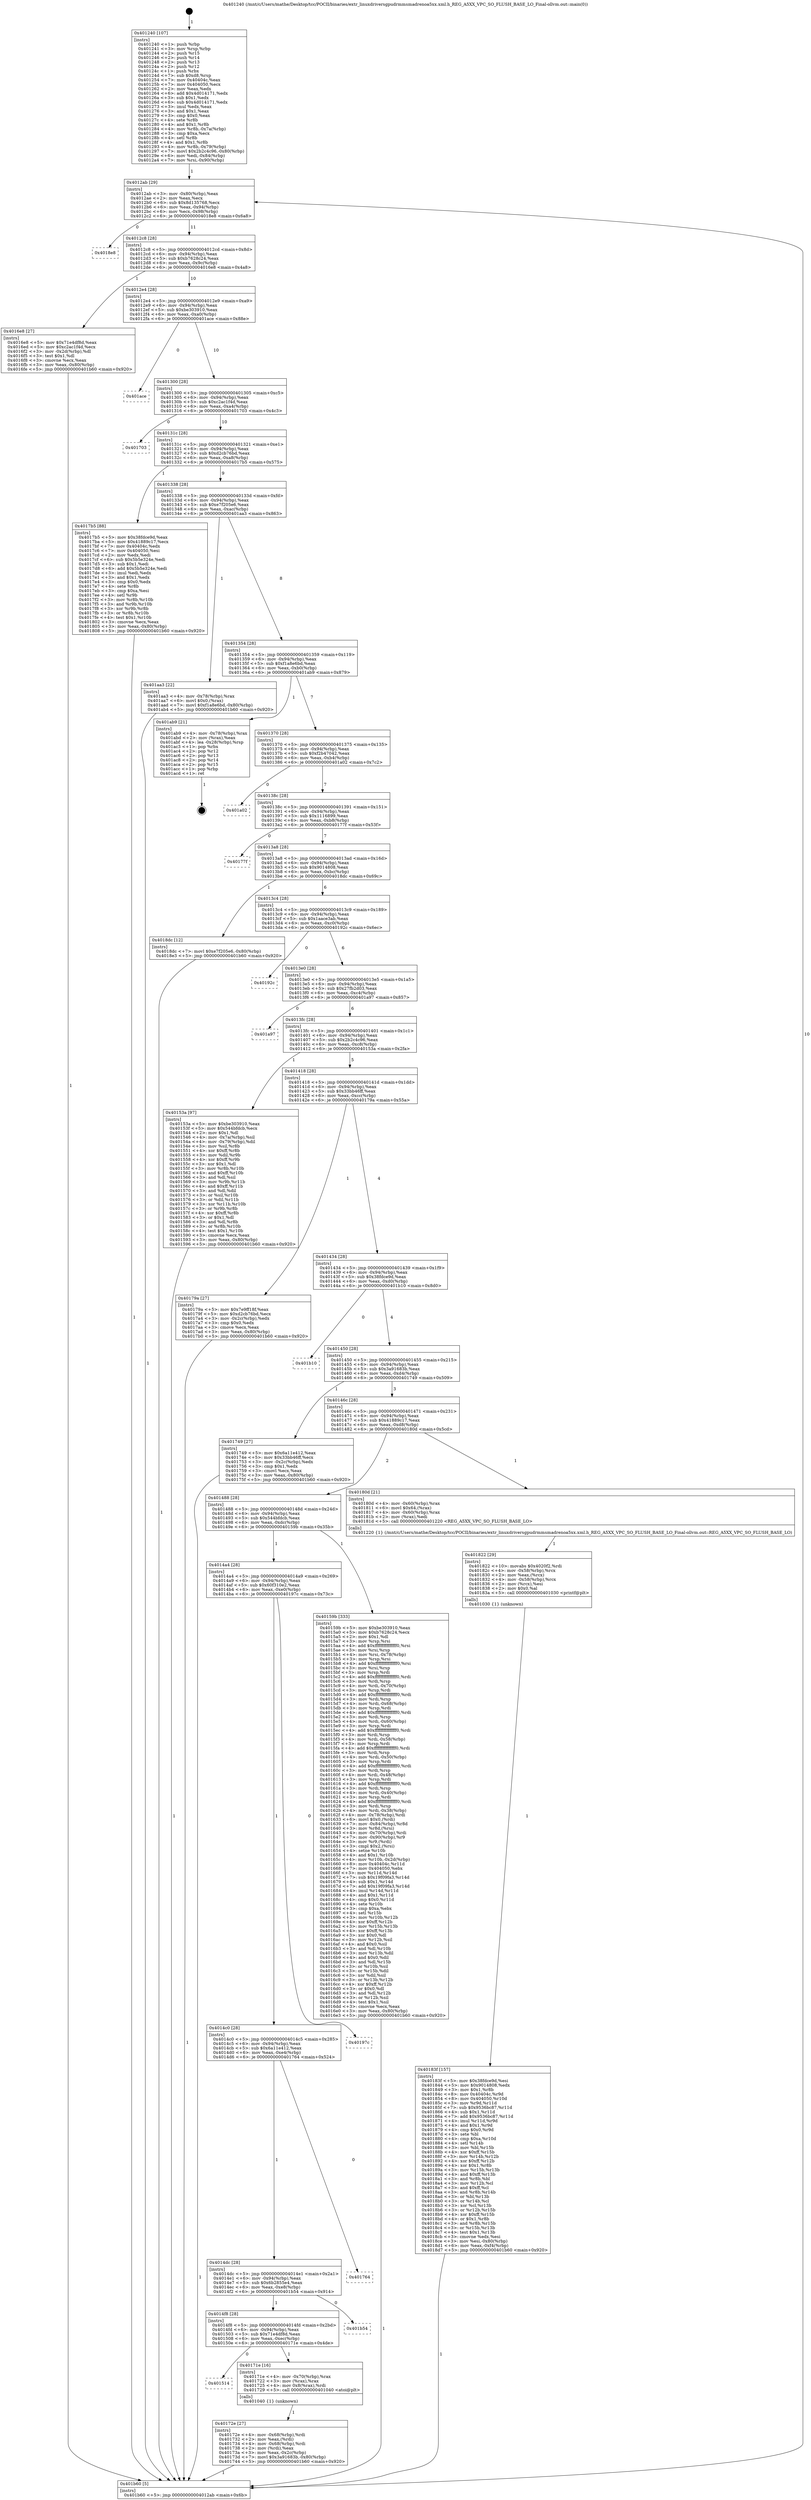 digraph "0x401240" {
  label = "0x401240 (/mnt/c/Users/mathe/Desktop/tcc/POCII/binaries/extr_linuxdriversgpudrmmsmadrenoa5xx.xml.h_REG_A5XX_VPC_SO_FLUSH_BASE_LO_Final-ollvm.out::main(0))"
  labelloc = "t"
  node[shape=record]

  Entry [label="",width=0.3,height=0.3,shape=circle,fillcolor=black,style=filled]
  "0x4012ab" [label="{
     0x4012ab [29]\l
     | [instrs]\l
     &nbsp;&nbsp;0x4012ab \<+3\>: mov -0x80(%rbp),%eax\l
     &nbsp;&nbsp;0x4012ae \<+2\>: mov %eax,%ecx\l
     &nbsp;&nbsp;0x4012b0 \<+6\>: sub $0x8d135768,%ecx\l
     &nbsp;&nbsp;0x4012b6 \<+6\>: mov %eax,-0x94(%rbp)\l
     &nbsp;&nbsp;0x4012bc \<+6\>: mov %ecx,-0x98(%rbp)\l
     &nbsp;&nbsp;0x4012c2 \<+6\>: je 00000000004018e8 \<main+0x6a8\>\l
  }"]
  "0x4018e8" [label="{
     0x4018e8\l
  }", style=dashed]
  "0x4012c8" [label="{
     0x4012c8 [28]\l
     | [instrs]\l
     &nbsp;&nbsp;0x4012c8 \<+5\>: jmp 00000000004012cd \<main+0x8d\>\l
     &nbsp;&nbsp;0x4012cd \<+6\>: mov -0x94(%rbp),%eax\l
     &nbsp;&nbsp;0x4012d3 \<+5\>: sub $0xb7628c24,%eax\l
     &nbsp;&nbsp;0x4012d8 \<+6\>: mov %eax,-0x9c(%rbp)\l
     &nbsp;&nbsp;0x4012de \<+6\>: je 00000000004016e8 \<main+0x4a8\>\l
  }"]
  Exit [label="",width=0.3,height=0.3,shape=circle,fillcolor=black,style=filled,peripheries=2]
  "0x4016e8" [label="{
     0x4016e8 [27]\l
     | [instrs]\l
     &nbsp;&nbsp;0x4016e8 \<+5\>: mov $0x71e4df8d,%eax\l
     &nbsp;&nbsp;0x4016ed \<+5\>: mov $0xc2ac1f4d,%ecx\l
     &nbsp;&nbsp;0x4016f2 \<+3\>: mov -0x2d(%rbp),%dl\l
     &nbsp;&nbsp;0x4016f5 \<+3\>: test $0x1,%dl\l
     &nbsp;&nbsp;0x4016f8 \<+3\>: cmovne %ecx,%eax\l
     &nbsp;&nbsp;0x4016fb \<+3\>: mov %eax,-0x80(%rbp)\l
     &nbsp;&nbsp;0x4016fe \<+5\>: jmp 0000000000401b60 \<main+0x920\>\l
  }"]
  "0x4012e4" [label="{
     0x4012e4 [28]\l
     | [instrs]\l
     &nbsp;&nbsp;0x4012e4 \<+5\>: jmp 00000000004012e9 \<main+0xa9\>\l
     &nbsp;&nbsp;0x4012e9 \<+6\>: mov -0x94(%rbp),%eax\l
     &nbsp;&nbsp;0x4012ef \<+5\>: sub $0xbe303910,%eax\l
     &nbsp;&nbsp;0x4012f4 \<+6\>: mov %eax,-0xa0(%rbp)\l
     &nbsp;&nbsp;0x4012fa \<+6\>: je 0000000000401ace \<main+0x88e\>\l
  }"]
  "0x40183f" [label="{
     0x40183f [157]\l
     | [instrs]\l
     &nbsp;&nbsp;0x40183f \<+5\>: mov $0x38fdce9d,%esi\l
     &nbsp;&nbsp;0x401844 \<+5\>: mov $0x9014808,%edx\l
     &nbsp;&nbsp;0x401849 \<+3\>: mov $0x1,%r8b\l
     &nbsp;&nbsp;0x40184c \<+8\>: mov 0x40404c,%r9d\l
     &nbsp;&nbsp;0x401854 \<+8\>: mov 0x404050,%r10d\l
     &nbsp;&nbsp;0x40185c \<+3\>: mov %r9d,%r11d\l
     &nbsp;&nbsp;0x40185f \<+7\>: sub $0x9536bc87,%r11d\l
     &nbsp;&nbsp;0x401866 \<+4\>: sub $0x1,%r11d\l
     &nbsp;&nbsp;0x40186a \<+7\>: add $0x9536bc87,%r11d\l
     &nbsp;&nbsp;0x401871 \<+4\>: imul %r11d,%r9d\l
     &nbsp;&nbsp;0x401875 \<+4\>: and $0x1,%r9d\l
     &nbsp;&nbsp;0x401879 \<+4\>: cmp $0x0,%r9d\l
     &nbsp;&nbsp;0x40187d \<+3\>: sete %bl\l
     &nbsp;&nbsp;0x401880 \<+4\>: cmp $0xa,%r10d\l
     &nbsp;&nbsp;0x401884 \<+4\>: setl %r14b\l
     &nbsp;&nbsp;0x401888 \<+3\>: mov %bl,%r15b\l
     &nbsp;&nbsp;0x40188b \<+4\>: xor $0xff,%r15b\l
     &nbsp;&nbsp;0x40188f \<+3\>: mov %r14b,%r12b\l
     &nbsp;&nbsp;0x401892 \<+4\>: xor $0xff,%r12b\l
     &nbsp;&nbsp;0x401896 \<+4\>: xor $0x1,%r8b\l
     &nbsp;&nbsp;0x40189a \<+3\>: mov %r15b,%r13b\l
     &nbsp;&nbsp;0x40189d \<+4\>: and $0xff,%r13b\l
     &nbsp;&nbsp;0x4018a1 \<+3\>: and %r8b,%bl\l
     &nbsp;&nbsp;0x4018a4 \<+3\>: mov %r12b,%cl\l
     &nbsp;&nbsp;0x4018a7 \<+3\>: and $0xff,%cl\l
     &nbsp;&nbsp;0x4018aa \<+3\>: and %r8b,%r14b\l
     &nbsp;&nbsp;0x4018ad \<+3\>: or %bl,%r13b\l
     &nbsp;&nbsp;0x4018b0 \<+3\>: or %r14b,%cl\l
     &nbsp;&nbsp;0x4018b3 \<+3\>: xor %cl,%r13b\l
     &nbsp;&nbsp;0x4018b6 \<+3\>: or %r12b,%r15b\l
     &nbsp;&nbsp;0x4018b9 \<+4\>: xor $0xff,%r15b\l
     &nbsp;&nbsp;0x4018bd \<+4\>: or $0x1,%r8b\l
     &nbsp;&nbsp;0x4018c1 \<+3\>: and %r8b,%r15b\l
     &nbsp;&nbsp;0x4018c4 \<+3\>: or %r15b,%r13b\l
     &nbsp;&nbsp;0x4018c7 \<+4\>: test $0x1,%r13b\l
     &nbsp;&nbsp;0x4018cb \<+3\>: cmovne %edx,%esi\l
     &nbsp;&nbsp;0x4018ce \<+3\>: mov %esi,-0x80(%rbp)\l
     &nbsp;&nbsp;0x4018d1 \<+6\>: mov %eax,-0xf4(%rbp)\l
     &nbsp;&nbsp;0x4018d7 \<+5\>: jmp 0000000000401b60 \<main+0x920\>\l
  }"]
  "0x401ace" [label="{
     0x401ace\l
  }", style=dashed]
  "0x401300" [label="{
     0x401300 [28]\l
     | [instrs]\l
     &nbsp;&nbsp;0x401300 \<+5\>: jmp 0000000000401305 \<main+0xc5\>\l
     &nbsp;&nbsp;0x401305 \<+6\>: mov -0x94(%rbp),%eax\l
     &nbsp;&nbsp;0x40130b \<+5\>: sub $0xc2ac1f4d,%eax\l
     &nbsp;&nbsp;0x401310 \<+6\>: mov %eax,-0xa4(%rbp)\l
     &nbsp;&nbsp;0x401316 \<+6\>: je 0000000000401703 \<main+0x4c3\>\l
  }"]
  "0x401822" [label="{
     0x401822 [29]\l
     | [instrs]\l
     &nbsp;&nbsp;0x401822 \<+10\>: movabs $0x4020f2,%rdi\l
     &nbsp;&nbsp;0x40182c \<+4\>: mov -0x58(%rbp),%rcx\l
     &nbsp;&nbsp;0x401830 \<+2\>: mov %eax,(%rcx)\l
     &nbsp;&nbsp;0x401832 \<+4\>: mov -0x58(%rbp),%rcx\l
     &nbsp;&nbsp;0x401836 \<+2\>: mov (%rcx),%esi\l
     &nbsp;&nbsp;0x401838 \<+2\>: mov $0x0,%al\l
     &nbsp;&nbsp;0x40183a \<+5\>: call 0000000000401030 \<printf@plt\>\l
     | [calls]\l
     &nbsp;&nbsp;0x401030 \{1\} (unknown)\l
  }"]
  "0x401703" [label="{
     0x401703\l
  }", style=dashed]
  "0x40131c" [label="{
     0x40131c [28]\l
     | [instrs]\l
     &nbsp;&nbsp;0x40131c \<+5\>: jmp 0000000000401321 \<main+0xe1\>\l
     &nbsp;&nbsp;0x401321 \<+6\>: mov -0x94(%rbp),%eax\l
     &nbsp;&nbsp;0x401327 \<+5\>: sub $0xd2cb76bd,%eax\l
     &nbsp;&nbsp;0x40132c \<+6\>: mov %eax,-0xa8(%rbp)\l
     &nbsp;&nbsp;0x401332 \<+6\>: je 00000000004017b5 \<main+0x575\>\l
  }"]
  "0x40172e" [label="{
     0x40172e [27]\l
     | [instrs]\l
     &nbsp;&nbsp;0x40172e \<+4\>: mov -0x68(%rbp),%rdi\l
     &nbsp;&nbsp;0x401732 \<+2\>: mov %eax,(%rdi)\l
     &nbsp;&nbsp;0x401734 \<+4\>: mov -0x68(%rbp),%rdi\l
     &nbsp;&nbsp;0x401738 \<+2\>: mov (%rdi),%eax\l
     &nbsp;&nbsp;0x40173a \<+3\>: mov %eax,-0x2c(%rbp)\l
     &nbsp;&nbsp;0x40173d \<+7\>: movl $0x3a91683b,-0x80(%rbp)\l
     &nbsp;&nbsp;0x401744 \<+5\>: jmp 0000000000401b60 \<main+0x920\>\l
  }"]
  "0x4017b5" [label="{
     0x4017b5 [88]\l
     | [instrs]\l
     &nbsp;&nbsp;0x4017b5 \<+5\>: mov $0x38fdce9d,%eax\l
     &nbsp;&nbsp;0x4017ba \<+5\>: mov $0x41889c17,%ecx\l
     &nbsp;&nbsp;0x4017bf \<+7\>: mov 0x40404c,%edx\l
     &nbsp;&nbsp;0x4017c6 \<+7\>: mov 0x404050,%esi\l
     &nbsp;&nbsp;0x4017cd \<+2\>: mov %edx,%edi\l
     &nbsp;&nbsp;0x4017cf \<+6\>: sub $0x5b5e324e,%edi\l
     &nbsp;&nbsp;0x4017d5 \<+3\>: sub $0x1,%edi\l
     &nbsp;&nbsp;0x4017d8 \<+6\>: add $0x5b5e324e,%edi\l
     &nbsp;&nbsp;0x4017de \<+3\>: imul %edi,%edx\l
     &nbsp;&nbsp;0x4017e1 \<+3\>: and $0x1,%edx\l
     &nbsp;&nbsp;0x4017e4 \<+3\>: cmp $0x0,%edx\l
     &nbsp;&nbsp;0x4017e7 \<+4\>: sete %r8b\l
     &nbsp;&nbsp;0x4017eb \<+3\>: cmp $0xa,%esi\l
     &nbsp;&nbsp;0x4017ee \<+4\>: setl %r9b\l
     &nbsp;&nbsp;0x4017f2 \<+3\>: mov %r8b,%r10b\l
     &nbsp;&nbsp;0x4017f5 \<+3\>: and %r9b,%r10b\l
     &nbsp;&nbsp;0x4017f8 \<+3\>: xor %r9b,%r8b\l
     &nbsp;&nbsp;0x4017fb \<+3\>: or %r8b,%r10b\l
     &nbsp;&nbsp;0x4017fe \<+4\>: test $0x1,%r10b\l
     &nbsp;&nbsp;0x401802 \<+3\>: cmovne %ecx,%eax\l
     &nbsp;&nbsp;0x401805 \<+3\>: mov %eax,-0x80(%rbp)\l
     &nbsp;&nbsp;0x401808 \<+5\>: jmp 0000000000401b60 \<main+0x920\>\l
  }"]
  "0x401338" [label="{
     0x401338 [28]\l
     | [instrs]\l
     &nbsp;&nbsp;0x401338 \<+5\>: jmp 000000000040133d \<main+0xfd\>\l
     &nbsp;&nbsp;0x40133d \<+6\>: mov -0x94(%rbp),%eax\l
     &nbsp;&nbsp;0x401343 \<+5\>: sub $0xe7f205e6,%eax\l
     &nbsp;&nbsp;0x401348 \<+6\>: mov %eax,-0xac(%rbp)\l
     &nbsp;&nbsp;0x40134e \<+6\>: je 0000000000401aa3 \<main+0x863\>\l
  }"]
  "0x401514" [label="{
     0x401514\l
  }", style=dashed]
  "0x401aa3" [label="{
     0x401aa3 [22]\l
     | [instrs]\l
     &nbsp;&nbsp;0x401aa3 \<+4\>: mov -0x78(%rbp),%rax\l
     &nbsp;&nbsp;0x401aa7 \<+6\>: movl $0x0,(%rax)\l
     &nbsp;&nbsp;0x401aad \<+7\>: movl $0xf1a8e6bd,-0x80(%rbp)\l
     &nbsp;&nbsp;0x401ab4 \<+5\>: jmp 0000000000401b60 \<main+0x920\>\l
  }"]
  "0x401354" [label="{
     0x401354 [28]\l
     | [instrs]\l
     &nbsp;&nbsp;0x401354 \<+5\>: jmp 0000000000401359 \<main+0x119\>\l
     &nbsp;&nbsp;0x401359 \<+6\>: mov -0x94(%rbp),%eax\l
     &nbsp;&nbsp;0x40135f \<+5\>: sub $0xf1a8e6bd,%eax\l
     &nbsp;&nbsp;0x401364 \<+6\>: mov %eax,-0xb0(%rbp)\l
     &nbsp;&nbsp;0x40136a \<+6\>: je 0000000000401ab9 \<main+0x879\>\l
  }"]
  "0x40171e" [label="{
     0x40171e [16]\l
     | [instrs]\l
     &nbsp;&nbsp;0x40171e \<+4\>: mov -0x70(%rbp),%rax\l
     &nbsp;&nbsp;0x401722 \<+3\>: mov (%rax),%rax\l
     &nbsp;&nbsp;0x401725 \<+4\>: mov 0x8(%rax),%rdi\l
     &nbsp;&nbsp;0x401729 \<+5\>: call 0000000000401040 \<atoi@plt\>\l
     | [calls]\l
     &nbsp;&nbsp;0x401040 \{1\} (unknown)\l
  }"]
  "0x401ab9" [label="{
     0x401ab9 [21]\l
     | [instrs]\l
     &nbsp;&nbsp;0x401ab9 \<+4\>: mov -0x78(%rbp),%rax\l
     &nbsp;&nbsp;0x401abd \<+2\>: mov (%rax),%eax\l
     &nbsp;&nbsp;0x401abf \<+4\>: lea -0x28(%rbp),%rsp\l
     &nbsp;&nbsp;0x401ac3 \<+1\>: pop %rbx\l
     &nbsp;&nbsp;0x401ac4 \<+2\>: pop %r12\l
     &nbsp;&nbsp;0x401ac6 \<+2\>: pop %r13\l
     &nbsp;&nbsp;0x401ac8 \<+2\>: pop %r14\l
     &nbsp;&nbsp;0x401aca \<+2\>: pop %r15\l
     &nbsp;&nbsp;0x401acc \<+1\>: pop %rbp\l
     &nbsp;&nbsp;0x401acd \<+1\>: ret\l
  }"]
  "0x401370" [label="{
     0x401370 [28]\l
     | [instrs]\l
     &nbsp;&nbsp;0x401370 \<+5\>: jmp 0000000000401375 \<main+0x135\>\l
     &nbsp;&nbsp;0x401375 \<+6\>: mov -0x94(%rbp),%eax\l
     &nbsp;&nbsp;0x40137b \<+5\>: sub $0xf2b47042,%eax\l
     &nbsp;&nbsp;0x401380 \<+6\>: mov %eax,-0xb4(%rbp)\l
     &nbsp;&nbsp;0x401386 \<+6\>: je 0000000000401a02 \<main+0x7c2\>\l
  }"]
  "0x4014f8" [label="{
     0x4014f8 [28]\l
     | [instrs]\l
     &nbsp;&nbsp;0x4014f8 \<+5\>: jmp 00000000004014fd \<main+0x2bd\>\l
     &nbsp;&nbsp;0x4014fd \<+6\>: mov -0x94(%rbp),%eax\l
     &nbsp;&nbsp;0x401503 \<+5\>: sub $0x71e4df8d,%eax\l
     &nbsp;&nbsp;0x401508 \<+6\>: mov %eax,-0xec(%rbp)\l
     &nbsp;&nbsp;0x40150e \<+6\>: je 000000000040171e \<main+0x4de\>\l
  }"]
  "0x401a02" [label="{
     0x401a02\l
  }", style=dashed]
  "0x40138c" [label="{
     0x40138c [28]\l
     | [instrs]\l
     &nbsp;&nbsp;0x40138c \<+5\>: jmp 0000000000401391 \<main+0x151\>\l
     &nbsp;&nbsp;0x401391 \<+6\>: mov -0x94(%rbp),%eax\l
     &nbsp;&nbsp;0x401397 \<+5\>: sub $0x1116899,%eax\l
     &nbsp;&nbsp;0x40139c \<+6\>: mov %eax,-0xb8(%rbp)\l
     &nbsp;&nbsp;0x4013a2 \<+6\>: je 000000000040177f \<main+0x53f\>\l
  }"]
  "0x401b54" [label="{
     0x401b54\l
  }", style=dashed]
  "0x40177f" [label="{
     0x40177f\l
  }", style=dashed]
  "0x4013a8" [label="{
     0x4013a8 [28]\l
     | [instrs]\l
     &nbsp;&nbsp;0x4013a8 \<+5\>: jmp 00000000004013ad \<main+0x16d\>\l
     &nbsp;&nbsp;0x4013ad \<+6\>: mov -0x94(%rbp),%eax\l
     &nbsp;&nbsp;0x4013b3 \<+5\>: sub $0x9014808,%eax\l
     &nbsp;&nbsp;0x4013b8 \<+6\>: mov %eax,-0xbc(%rbp)\l
     &nbsp;&nbsp;0x4013be \<+6\>: je 00000000004018dc \<main+0x69c\>\l
  }"]
  "0x4014dc" [label="{
     0x4014dc [28]\l
     | [instrs]\l
     &nbsp;&nbsp;0x4014dc \<+5\>: jmp 00000000004014e1 \<main+0x2a1\>\l
     &nbsp;&nbsp;0x4014e1 \<+6\>: mov -0x94(%rbp),%eax\l
     &nbsp;&nbsp;0x4014e7 \<+5\>: sub $0x6b2855e4,%eax\l
     &nbsp;&nbsp;0x4014ec \<+6\>: mov %eax,-0xe8(%rbp)\l
     &nbsp;&nbsp;0x4014f2 \<+6\>: je 0000000000401b54 \<main+0x914\>\l
  }"]
  "0x4018dc" [label="{
     0x4018dc [12]\l
     | [instrs]\l
     &nbsp;&nbsp;0x4018dc \<+7\>: movl $0xe7f205e6,-0x80(%rbp)\l
     &nbsp;&nbsp;0x4018e3 \<+5\>: jmp 0000000000401b60 \<main+0x920\>\l
  }"]
  "0x4013c4" [label="{
     0x4013c4 [28]\l
     | [instrs]\l
     &nbsp;&nbsp;0x4013c4 \<+5\>: jmp 00000000004013c9 \<main+0x189\>\l
     &nbsp;&nbsp;0x4013c9 \<+6\>: mov -0x94(%rbp),%eax\l
     &nbsp;&nbsp;0x4013cf \<+5\>: sub $0x1aace3ab,%eax\l
     &nbsp;&nbsp;0x4013d4 \<+6\>: mov %eax,-0xc0(%rbp)\l
     &nbsp;&nbsp;0x4013da \<+6\>: je 000000000040192c \<main+0x6ec\>\l
  }"]
  "0x401764" [label="{
     0x401764\l
  }", style=dashed]
  "0x40192c" [label="{
     0x40192c\l
  }", style=dashed]
  "0x4013e0" [label="{
     0x4013e0 [28]\l
     | [instrs]\l
     &nbsp;&nbsp;0x4013e0 \<+5\>: jmp 00000000004013e5 \<main+0x1a5\>\l
     &nbsp;&nbsp;0x4013e5 \<+6\>: mov -0x94(%rbp),%eax\l
     &nbsp;&nbsp;0x4013eb \<+5\>: sub $0x27fb2d03,%eax\l
     &nbsp;&nbsp;0x4013f0 \<+6\>: mov %eax,-0xc4(%rbp)\l
     &nbsp;&nbsp;0x4013f6 \<+6\>: je 0000000000401a97 \<main+0x857\>\l
  }"]
  "0x4014c0" [label="{
     0x4014c0 [28]\l
     | [instrs]\l
     &nbsp;&nbsp;0x4014c0 \<+5\>: jmp 00000000004014c5 \<main+0x285\>\l
     &nbsp;&nbsp;0x4014c5 \<+6\>: mov -0x94(%rbp),%eax\l
     &nbsp;&nbsp;0x4014cb \<+5\>: sub $0x6a11e412,%eax\l
     &nbsp;&nbsp;0x4014d0 \<+6\>: mov %eax,-0xe4(%rbp)\l
     &nbsp;&nbsp;0x4014d6 \<+6\>: je 0000000000401764 \<main+0x524\>\l
  }"]
  "0x401a97" [label="{
     0x401a97\l
  }", style=dashed]
  "0x4013fc" [label="{
     0x4013fc [28]\l
     | [instrs]\l
     &nbsp;&nbsp;0x4013fc \<+5\>: jmp 0000000000401401 \<main+0x1c1\>\l
     &nbsp;&nbsp;0x401401 \<+6\>: mov -0x94(%rbp),%eax\l
     &nbsp;&nbsp;0x401407 \<+5\>: sub $0x2b2c4c96,%eax\l
     &nbsp;&nbsp;0x40140c \<+6\>: mov %eax,-0xc8(%rbp)\l
     &nbsp;&nbsp;0x401412 \<+6\>: je 000000000040153a \<main+0x2fa\>\l
  }"]
  "0x40197c" [label="{
     0x40197c\l
  }", style=dashed]
  "0x40153a" [label="{
     0x40153a [97]\l
     | [instrs]\l
     &nbsp;&nbsp;0x40153a \<+5\>: mov $0xbe303910,%eax\l
     &nbsp;&nbsp;0x40153f \<+5\>: mov $0x544bfdcb,%ecx\l
     &nbsp;&nbsp;0x401544 \<+2\>: mov $0x1,%dl\l
     &nbsp;&nbsp;0x401546 \<+4\>: mov -0x7a(%rbp),%sil\l
     &nbsp;&nbsp;0x40154a \<+4\>: mov -0x79(%rbp),%dil\l
     &nbsp;&nbsp;0x40154e \<+3\>: mov %sil,%r8b\l
     &nbsp;&nbsp;0x401551 \<+4\>: xor $0xff,%r8b\l
     &nbsp;&nbsp;0x401555 \<+3\>: mov %dil,%r9b\l
     &nbsp;&nbsp;0x401558 \<+4\>: xor $0xff,%r9b\l
     &nbsp;&nbsp;0x40155c \<+3\>: xor $0x1,%dl\l
     &nbsp;&nbsp;0x40155f \<+3\>: mov %r8b,%r10b\l
     &nbsp;&nbsp;0x401562 \<+4\>: and $0xff,%r10b\l
     &nbsp;&nbsp;0x401566 \<+3\>: and %dl,%sil\l
     &nbsp;&nbsp;0x401569 \<+3\>: mov %r9b,%r11b\l
     &nbsp;&nbsp;0x40156c \<+4\>: and $0xff,%r11b\l
     &nbsp;&nbsp;0x401570 \<+3\>: and %dl,%dil\l
     &nbsp;&nbsp;0x401573 \<+3\>: or %sil,%r10b\l
     &nbsp;&nbsp;0x401576 \<+3\>: or %dil,%r11b\l
     &nbsp;&nbsp;0x401579 \<+3\>: xor %r11b,%r10b\l
     &nbsp;&nbsp;0x40157c \<+3\>: or %r9b,%r8b\l
     &nbsp;&nbsp;0x40157f \<+4\>: xor $0xff,%r8b\l
     &nbsp;&nbsp;0x401583 \<+3\>: or $0x1,%dl\l
     &nbsp;&nbsp;0x401586 \<+3\>: and %dl,%r8b\l
     &nbsp;&nbsp;0x401589 \<+3\>: or %r8b,%r10b\l
     &nbsp;&nbsp;0x40158c \<+4\>: test $0x1,%r10b\l
     &nbsp;&nbsp;0x401590 \<+3\>: cmovne %ecx,%eax\l
     &nbsp;&nbsp;0x401593 \<+3\>: mov %eax,-0x80(%rbp)\l
     &nbsp;&nbsp;0x401596 \<+5\>: jmp 0000000000401b60 \<main+0x920\>\l
  }"]
  "0x401418" [label="{
     0x401418 [28]\l
     | [instrs]\l
     &nbsp;&nbsp;0x401418 \<+5\>: jmp 000000000040141d \<main+0x1dd\>\l
     &nbsp;&nbsp;0x40141d \<+6\>: mov -0x94(%rbp),%eax\l
     &nbsp;&nbsp;0x401423 \<+5\>: sub $0x33bb46ff,%eax\l
     &nbsp;&nbsp;0x401428 \<+6\>: mov %eax,-0xcc(%rbp)\l
     &nbsp;&nbsp;0x40142e \<+6\>: je 000000000040179a \<main+0x55a\>\l
  }"]
  "0x401b60" [label="{
     0x401b60 [5]\l
     | [instrs]\l
     &nbsp;&nbsp;0x401b60 \<+5\>: jmp 00000000004012ab \<main+0x6b\>\l
  }"]
  "0x401240" [label="{
     0x401240 [107]\l
     | [instrs]\l
     &nbsp;&nbsp;0x401240 \<+1\>: push %rbp\l
     &nbsp;&nbsp;0x401241 \<+3\>: mov %rsp,%rbp\l
     &nbsp;&nbsp;0x401244 \<+2\>: push %r15\l
     &nbsp;&nbsp;0x401246 \<+2\>: push %r14\l
     &nbsp;&nbsp;0x401248 \<+2\>: push %r13\l
     &nbsp;&nbsp;0x40124a \<+2\>: push %r12\l
     &nbsp;&nbsp;0x40124c \<+1\>: push %rbx\l
     &nbsp;&nbsp;0x40124d \<+7\>: sub $0xd8,%rsp\l
     &nbsp;&nbsp;0x401254 \<+7\>: mov 0x40404c,%eax\l
     &nbsp;&nbsp;0x40125b \<+7\>: mov 0x404050,%ecx\l
     &nbsp;&nbsp;0x401262 \<+2\>: mov %eax,%edx\l
     &nbsp;&nbsp;0x401264 \<+6\>: add $0x4d014171,%edx\l
     &nbsp;&nbsp;0x40126a \<+3\>: sub $0x1,%edx\l
     &nbsp;&nbsp;0x40126d \<+6\>: sub $0x4d014171,%edx\l
     &nbsp;&nbsp;0x401273 \<+3\>: imul %edx,%eax\l
     &nbsp;&nbsp;0x401276 \<+3\>: and $0x1,%eax\l
     &nbsp;&nbsp;0x401279 \<+3\>: cmp $0x0,%eax\l
     &nbsp;&nbsp;0x40127c \<+4\>: sete %r8b\l
     &nbsp;&nbsp;0x401280 \<+4\>: and $0x1,%r8b\l
     &nbsp;&nbsp;0x401284 \<+4\>: mov %r8b,-0x7a(%rbp)\l
     &nbsp;&nbsp;0x401288 \<+3\>: cmp $0xa,%ecx\l
     &nbsp;&nbsp;0x40128b \<+4\>: setl %r8b\l
     &nbsp;&nbsp;0x40128f \<+4\>: and $0x1,%r8b\l
     &nbsp;&nbsp;0x401293 \<+4\>: mov %r8b,-0x79(%rbp)\l
     &nbsp;&nbsp;0x401297 \<+7\>: movl $0x2b2c4c96,-0x80(%rbp)\l
     &nbsp;&nbsp;0x40129e \<+6\>: mov %edi,-0x84(%rbp)\l
     &nbsp;&nbsp;0x4012a4 \<+7\>: mov %rsi,-0x90(%rbp)\l
  }"]
  "0x4014a4" [label="{
     0x4014a4 [28]\l
     | [instrs]\l
     &nbsp;&nbsp;0x4014a4 \<+5\>: jmp 00000000004014a9 \<main+0x269\>\l
     &nbsp;&nbsp;0x4014a9 \<+6\>: mov -0x94(%rbp),%eax\l
     &nbsp;&nbsp;0x4014af \<+5\>: sub $0x60f310e2,%eax\l
     &nbsp;&nbsp;0x4014b4 \<+6\>: mov %eax,-0xe0(%rbp)\l
     &nbsp;&nbsp;0x4014ba \<+6\>: je 000000000040197c \<main+0x73c\>\l
  }"]
  "0x40179a" [label="{
     0x40179a [27]\l
     | [instrs]\l
     &nbsp;&nbsp;0x40179a \<+5\>: mov $0x7e9ff18f,%eax\l
     &nbsp;&nbsp;0x40179f \<+5\>: mov $0xd2cb76bd,%ecx\l
     &nbsp;&nbsp;0x4017a4 \<+3\>: mov -0x2c(%rbp),%edx\l
     &nbsp;&nbsp;0x4017a7 \<+3\>: cmp $0x0,%edx\l
     &nbsp;&nbsp;0x4017aa \<+3\>: cmove %ecx,%eax\l
     &nbsp;&nbsp;0x4017ad \<+3\>: mov %eax,-0x80(%rbp)\l
     &nbsp;&nbsp;0x4017b0 \<+5\>: jmp 0000000000401b60 \<main+0x920\>\l
  }"]
  "0x401434" [label="{
     0x401434 [28]\l
     | [instrs]\l
     &nbsp;&nbsp;0x401434 \<+5\>: jmp 0000000000401439 \<main+0x1f9\>\l
     &nbsp;&nbsp;0x401439 \<+6\>: mov -0x94(%rbp),%eax\l
     &nbsp;&nbsp;0x40143f \<+5\>: sub $0x38fdce9d,%eax\l
     &nbsp;&nbsp;0x401444 \<+6\>: mov %eax,-0xd0(%rbp)\l
     &nbsp;&nbsp;0x40144a \<+6\>: je 0000000000401b10 \<main+0x8d0\>\l
  }"]
  "0x40159b" [label="{
     0x40159b [333]\l
     | [instrs]\l
     &nbsp;&nbsp;0x40159b \<+5\>: mov $0xbe303910,%eax\l
     &nbsp;&nbsp;0x4015a0 \<+5\>: mov $0xb7628c24,%ecx\l
     &nbsp;&nbsp;0x4015a5 \<+2\>: mov $0x1,%dl\l
     &nbsp;&nbsp;0x4015a7 \<+3\>: mov %rsp,%rsi\l
     &nbsp;&nbsp;0x4015aa \<+4\>: add $0xfffffffffffffff0,%rsi\l
     &nbsp;&nbsp;0x4015ae \<+3\>: mov %rsi,%rsp\l
     &nbsp;&nbsp;0x4015b1 \<+4\>: mov %rsi,-0x78(%rbp)\l
     &nbsp;&nbsp;0x4015b5 \<+3\>: mov %rsp,%rsi\l
     &nbsp;&nbsp;0x4015b8 \<+4\>: add $0xfffffffffffffff0,%rsi\l
     &nbsp;&nbsp;0x4015bc \<+3\>: mov %rsi,%rsp\l
     &nbsp;&nbsp;0x4015bf \<+3\>: mov %rsp,%rdi\l
     &nbsp;&nbsp;0x4015c2 \<+4\>: add $0xfffffffffffffff0,%rdi\l
     &nbsp;&nbsp;0x4015c6 \<+3\>: mov %rdi,%rsp\l
     &nbsp;&nbsp;0x4015c9 \<+4\>: mov %rdi,-0x70(%rbp)\l
     &nbsp;&nbsp;0x4015cd \<+3\>: mov %rsp,%rdi\l
     &nbsp;&nbsp;0x4015d0 \<+4\>: add $0xfffffffffffffff0,%rdi\l
     &nbsp;&nbsp;0x4015d4 \<+3\>: mov %rdi,%rsp\l
     &nbsp;&nbsp;0x4015d7 \<+4\>: mov %rdi,-0x68(%rbp)\l
     &nbsp;&nbsp;0x4015db \<+3\>: mov %rsp,%rdi\l
     &nbsp;&nbsp;0x4015de \<+4\>: add $0xfffffffffffffff0,%rdi\l
     &nbsp;&nbsp;0x4015e2 \<+3\>: mov %rdi,%rsp\l
     &nbsp;&nbsp;0x4015e5 \<+4\>: mov %rdi,-0x60(%rbp)\l
     &nbsp;&nbsp;0x4015e9 \<+3\>: mov %rsp,%rdi\l
     &nbsp;&nbsp;0x4015ec \<+4\>: add $0xfffffffffffffff0,%rdi\l
     &nbsp;&nbsp;0x4015f0 \<+3\>: mov %rdi,%rsp\l
     &nbsp;&nbsp;0x4015f3 \<+4\>: mov %rdi,-0x58(%rbp)\l
     &nbsp;&nbsp;0x4015f7 \<+3\>: mov %rsp,%rdi\l
     &nbsp;&nbsp;0x4015fa \<+4\>: add $0xfffffffffffffff0,%rdi\l
     &nbsp;&nbsp;0x4015fe \<+3\>: mov %rdi,%rsp\l
     &nbsp;&nbsp;0x401601 \<+4\>: mov %rdi,-0x50(%rbp)\l
     &nbsp;&nbsp;0x401605 \<+3\>: mov %rsp,%rdi\l
     &nbsp;&nbsp;0x401608 \<+4\>: add $0xfffffffffffffff0,%rdi\l
     &nbsp;&nbsp;0x40160c \<+3\>: mov %rdi,%rsp\l
     &nbsp;&nbsp;0x40160f \<+4\>: mov %rdi,-0x48(%rbp)\l
     &nbsp;&nbsp;0x401613 \<+3\>: mov %rsp,%rdi\l
     &nbsp;&nbsp;0x401616 \<+4\>: add $0xfffffffffffffff0,%rdi\l
     &nbsp;&nbsp;0x40161a \<+3\>: mov %rdi,%rsp\l
     &nbsp;&nbsp;0x40161d \<+4\>: mov %rdi,-0x40(%rbp)\l
     &nbsp;&nbsp;0x401621 \<+3\>: mov %rsp,%rdi\l
     &nbsp;&nbsp;0x401624 \<+4\>: add $0xfffffffffffffff0,%rdi\l
     &nbsp;&nbsp;0x401628 \<+3\>: mov %rdi,%rsp\l
     &nbsp;&nbsp;0x40162b \<+4\>: mov %rdi,-0x38(%rbp)\l
     &nbsp;&nbsp;0x40162f \<+4\>: mov -0x78(%rbp),%rdi\l
     &nbsp;&nbsp;0x401633 \<+6\>: movl $0x0,(%rdi)\l
     &nbsp;&nbsp;0x401639 \<+7\>: mov -0x84(%rbp),%r8d\l
     &nbsp;&nbsp;0x401640 \<+3\>: mov %r8d,(%rsi)\l
     &nbsp;&nbsp;0x401643 \<+4\>: mov -0x70(%rbp),%rdi\l
     &nbsp;&nbsp;0x401647 \<+7\>: mov -0x90(%rbp),%r9\l
     &nbsp;&nbsp;0x40164e \<+3\>: mov %r9,(%rdi)\l
     &nbsp;&nbsp;0x401651 \<+3\>: cmpl $0x2,(%rsi)\l
     &nbsp;&nbsp;0x401654 \<+4\>: setne %r10b\l
     &nbsp;&nbsp;0x401658 \<+4\>: and $0x1,%r10b\l
     &nbsp;&nbsp;0x40165c \<+4\>: mov %r10b,-0x2d(%rbp)\l
     &nbsp;&nbsp;0x401660 \<+8\>: mov 0x40404c,%r11d\l
     &nbsp;&nbsp;0x401668 \<+7\>: mov 0x404050,%ebx\l
     &nbsp;&nbsp;0x40166f \<+3\>: mov %r11d,%r14d\l
     &nbsp;&nbsp;0x401672 \<+7\>: sub $0x19f09fa3,%r14d\l
     &nbsp;&nbsp;0x401679 \<+4\>: sub $0x1,%r14d\l
     &nbsp;&nbsp;0x40167d \<+7\>: add $0x19f09fa3,%r14d\l
     &nbsp;&nbsp;0x401684 \<+4\>: imul %r14d,%r11d\l
     &nbsp;&nbsp;0x401688 \<+4\>: and $0x1,%r11d\l
     &nbsp;&nbsp;0x40168c \<+4\>: cmp $0x0,%r11d\l
     &nbsp;&nbsp;0x401690 \<+4\>: sete %r10b\l
     &nbsp;&nbsp;0x401694 \<+3\>: cmp $0xa,%ebx\l
     &nbsp;&nbsp;0x401697 \<+4\>: setl %r15b\l
     &nbsp;&nbsp;0x40169b \<+3\>: mov %r10b,%r12b\l
     &nbsp;&nbsp;0x40169e \<+4\>: xor $0xff,%r12b\l
     &nbsp;&nbsp;0x4016a2 \<+3\>: mov %r15b,%r13b\l
     &nbsp;&nbsp;0x4016a5 \<+4\>: xor $0xff,%r13b\l
     &nbsp;&nbsp;0x4016a9 \<+3\>: xor $0x0,%dl\l
     &nbsp;&nbsp;0x4016ac \<+3\>: mov %r12b,%sil\l
     &nbsp;&nbsp;0x4016af \<+4\>: and $0x0,%sil\l
     &nbsp;&nbsp;0x4016b3 \<+3\>: and %dl,%r10b\l
     &nbsp;&nbsp;0x4016b6 \<+3\>: mov %r13b,%dil\l
     &nbsp;&nbsp;0x4016b9 \<+4\>: and $0x0,%dil\l
     &nbsp;&nbsp;0x4016bd \<+3\>: and %dl,%r15b\l
     &nbsp;&nbsp;0x4016c0 \<+3\>: or %r10b,%sil\l
     &nbsp;&nbsp;0x4016c3 \<+3\>: or %r15b,%dil\l
     &nbsp;&nbsp;0x4016c6 \<+3\>: xor %dil,%sil\l
     &nbsp;&nbsp;0x4016c9 \<+3\>: or %r13b,%r12b\l
     &nbsp;&nbsp;0x4016cc \<+4\>: xor $0xff,%r12b\l
     &nbsp;&nbsp;0x4016d0 \<+3\>: or $0x0,%dl\l
     &nbsp;&nbsp;0x4016d3 \<+3\>: and %dl,%r12b\l
     &nbsp;&nbsp;0x4016d6 \<+3\>: or %r12b,%sil\l
     &nbsp;&nbsp;0x4016d9 \<+4\>: test $0x1,%sil\l
     &nbsp;&nbsp;0x4016dd \<+3\>: cmovne %ecx,%eax\l
     &nbsp;&nbsp;0x4016e0 \<+3\>: mov %eax,-0x80(%rbp)\l
     &nbsp;&nbsp;0x4016e3 \<+5\>: jmp 0000000000401b60 \<main+0x920\>\l
  }"]
  "0x401b10" [label="{
     0x401b10\l
  }", style=dashed]
  "0x401450" [label="{
     0x401450 [28]\l
     | [instrs]\l
     &nbsp;&nbsp;0x401450 \<+5\>: jmp 0000000000401455 \<main+0x215\>\l
     &nbsp;&nbsp;0x401455 \<+6\>: mov -0x94(%rbp),%eax\l
     &nbsp;&nbsp;0x40145b \<+5\>: sub $0x3a91683b,%eax\l
     &nbsp;&nbsp;0x401460 \<+6\>: mov %eax,-0xd4(%rbp)\l
     &nbsp;&nbsp;0x401466 \<+6\>: je 0000000000401749 \<main+0x509\>\l
  }"]
  "0x401488" [label="{
     0x401488 [28]\l
     | [instrs]\l
     &nbsp;&nbsp;0x401488 \<+5\>: jmp 000000000040148d \<main+0x24d\>\l
     &nbsp;&nbsp;0x40148d \<+6\>: mov -0x94(%rbp),%eax\l
     &nbsp;&nbsp;0x401493 \<+5\>: sub $0x544bfdcb,%eax\l
     &nbsp;&nbsp;0x401498 \<+6\>: mov %eax,-0xdc(%rbp)\l
     &nbsp;&nbsp;0x40149e \<+6\>: je 000000000040159b \<main+0x35b\>\l
  }"]
  "0x401749" [label="{
     0x401749 [27]\l
     | [instrs]\l
     &nbsp;&nbsp;0x401749 \<+5\>: mov $0x6a11e412,%eax\l
     &nbsp;&nbsp;0x40174e \<+5\>: mov $0x33bb46ff,%ecx\l
     &nbsp;&nbsp;0x401753 \<+3\>: mov -0x2c(%rbp),%edx\l
     &nbsp;&nbsp;0x401756 \<+3\>: cmp $0x1,%edx\l
     &nbsp;&nbsp;0x401759 \<+3\>: cmovl %ecx,%eax\l
     &nbsp;&nbsp;0x40175c \<+3\>: mov %eax,-0x80(%rbp)\l
     &nbsp;&nbsp;0x40175f \<+5\>: jmp 0000000000401b60 \<main+0x920\>\l
  }"]
  "0x40146c" [label="{
     0x40146c [28]\l
     | [instrs]\l
     &nbsp;&nbsp;0x40146c \<+5\>: jmp 0000000000401471 \<main+0x231\>\l
     &nbsp;&nbsp;0x401471 \<+6\>: mov -0x94(%rbp),%eax\l
     &nbsp;&nbsp;0x401477 \<+5\>: sub $0x41889c17,%eax\l
     &nbsp;&nbsp;0x40147c \<+6\>: mov %eax,-0xd8(%rbp)\l
     &nbsp;&nbsp;0x401482 \<+6\>: je 000000000040180d \<main+0x5cd\>\l
  }"]
  "0x40180d" [label="{
     0x40180d [21]\l
     | [instrs]\l
     &nbsp;&nbsp;0x40180d \<+4\>: mov -0x60(%rbp),%rax\l
     &nbsp;&nbsp;0x401811 \<+6\>: movl $0x64,(%rax)\l
     &nbsp;&nbsp;0x401817 \<+4\>: mov -0x60(%rbp),%rax\l
     &nbsp;&nbsp;0x40181b \<+2\>: mov (%rax),%edi\l
     &nbsp;&nbsp;0x40181d \<+5\>: call 0000000000401220 \<REG_A5XX_VPC_SO_FLUSH_BASE_LO\>\l
     | [calls]\l
     &nbsp;&nbsp;0x401220 \{1\} (/mnt/c/Users/mathe/Desktop/tcc/POCII/binaries/extr_linuxdriversgpudrmmsmadrenoa5xx.xml.h_REG_A5XX_VPC_SO_FLUSH_BASE_LO_Final-ollvm.out::REG_A5XX_VPC_SO_FLUSH_BASE_LO)\l
  }"]
  Entry -> "0x401240" [label=" 1"]
  "0x4012ab" -> "0x4018e8" [label=" 0"]
  "0x4012ab" -> "0x4012c8" [label=" 11"]
  "0x401ab9" -> Exit [label=" 1"]
  "0x4012c8" -> "0x4016e8" [label=" 1"]
  "0x4012c8" -> "0x4012e4" [label=" 10"]
  "0x401aa3" -> "0x401b60" [label=" 1"]
  "0x4012e4" -> "0x401ace" [label=" 0"]
  "0x4012e4" -> "0x401300" [label=" 10"]
  "0x4018dc" -> "0x401b60" [label=" 1"]
  "0x401300" -> "0x401703" [label=" 0"]
  "0x401300" -> "0x40131c" [label=" 10"]
  "0x40183f" -> "0x401b60" [label=" 1"]
  "0x40131c" -> "0x4017b5" [label=" 1"]
  "0x40131c" -> "0x401338" [label=" 9"]
  "0x401822" -> "0x40183f" [label=" 1"]
  "0x401338" -> "0x401aa3" [label=" 1"]
  "0x401338" -> "0x401354" [label=" 8"]
  "0x40180d" -> "0x401822" [label=" 1"]
  "0x401354" -> "0x401ab9" [label=" 1"]
  "0x401354" -> "0x401370" [label=" 7"]
  "0x4017b5" -> "0x401b60" [label=" 1"]
  "0x401370" -> "0x401a02" [label=" 0"]
  "0x401370" -> "0x40138c" [label=" 7"]
  "0x401749" -> "0x401b60" [label=" 1"]
  "0x40138c" -> "0x40177f" [label=" 0"]
  "0x40138c" -> "0x4013a8" [label=" 7"]
  "0x40172e" -> "0x401b60" [label=" 1"]
  "0x4013a8" -> "0x4018dc" [label=" 1"]
  "0x4013a8" -> "0x4013c4" [label=" 6"]
  "0x4014f8" -> "0x401514" [label=" 0"]
  "0x4013c4" -> "0x40192c" [label=" 0"]
  "0x4013c4" -> "0x4013e0" [label=" 6"]
  "0x4014f8" -> "0x40171e" [label=" 1"]
  "0x4013e0" -> "0x401a97" [label=" 0"]
  "0x4013e0" -> "0x4013fc" [label=" 6"]
  "0x4014dc" -> "0x4014f8" [label=" 1"]
  "0x4013fc" -> "0x40153a" [label=" 1"]
  "0x4013fc" -> "0x401418" [label=" 5"]
  "0x40153a" -> "0x401b60" [label=" 1"]
  "0x401240" -> "0x4012ab" [label=" 1"]
  "0x401b60" -> "0x4012ab" [label=" 10"]
  "0x4014dc" -> "0x401b54" [label=" 0"]
  "0x401418" -> "0x40179a" [label=" 1"]
  "0x401418" -> "0x401434" [label=" 4"]
  "0x4014c0" -> "0x401764" [label=" 0"]
  "0x401434" -> "0x401b10" [label=" 0"]
  "0x401434" -> "0x401450" [label=" 4"]
  "0x40179a" -> "0x401b60" [label=" 1"]
  "0x401450" -> "0x401749" [label=" 1"]
  "0x401450" -> "0x40146c" [label=" 3"]
  "0x4014a4" -> "0x40197c" [label=" 0"]
  "0x40146c" -> "0x40180d" [label=" 1"]
  "0x40146c" -> "0x401488" [label=" 2"]
  "0x4014a4" -> "0x4014c0" [label=" 1"]
  "0x401488" -> "0x40159b" [label=" 1"]
  "0x401488" -> "0x4014a4" [label=" 1"]
  "0x4014c0" -> "0x4014dc" [label=" 1"]
  "0x40159b" -> "0x401b60" [label=" 1"]
  "0x4016e8" -> "0x401b60" [label=" 1"]
  "0x40171e" -> "0x40172e" [label=" 1"]
}
